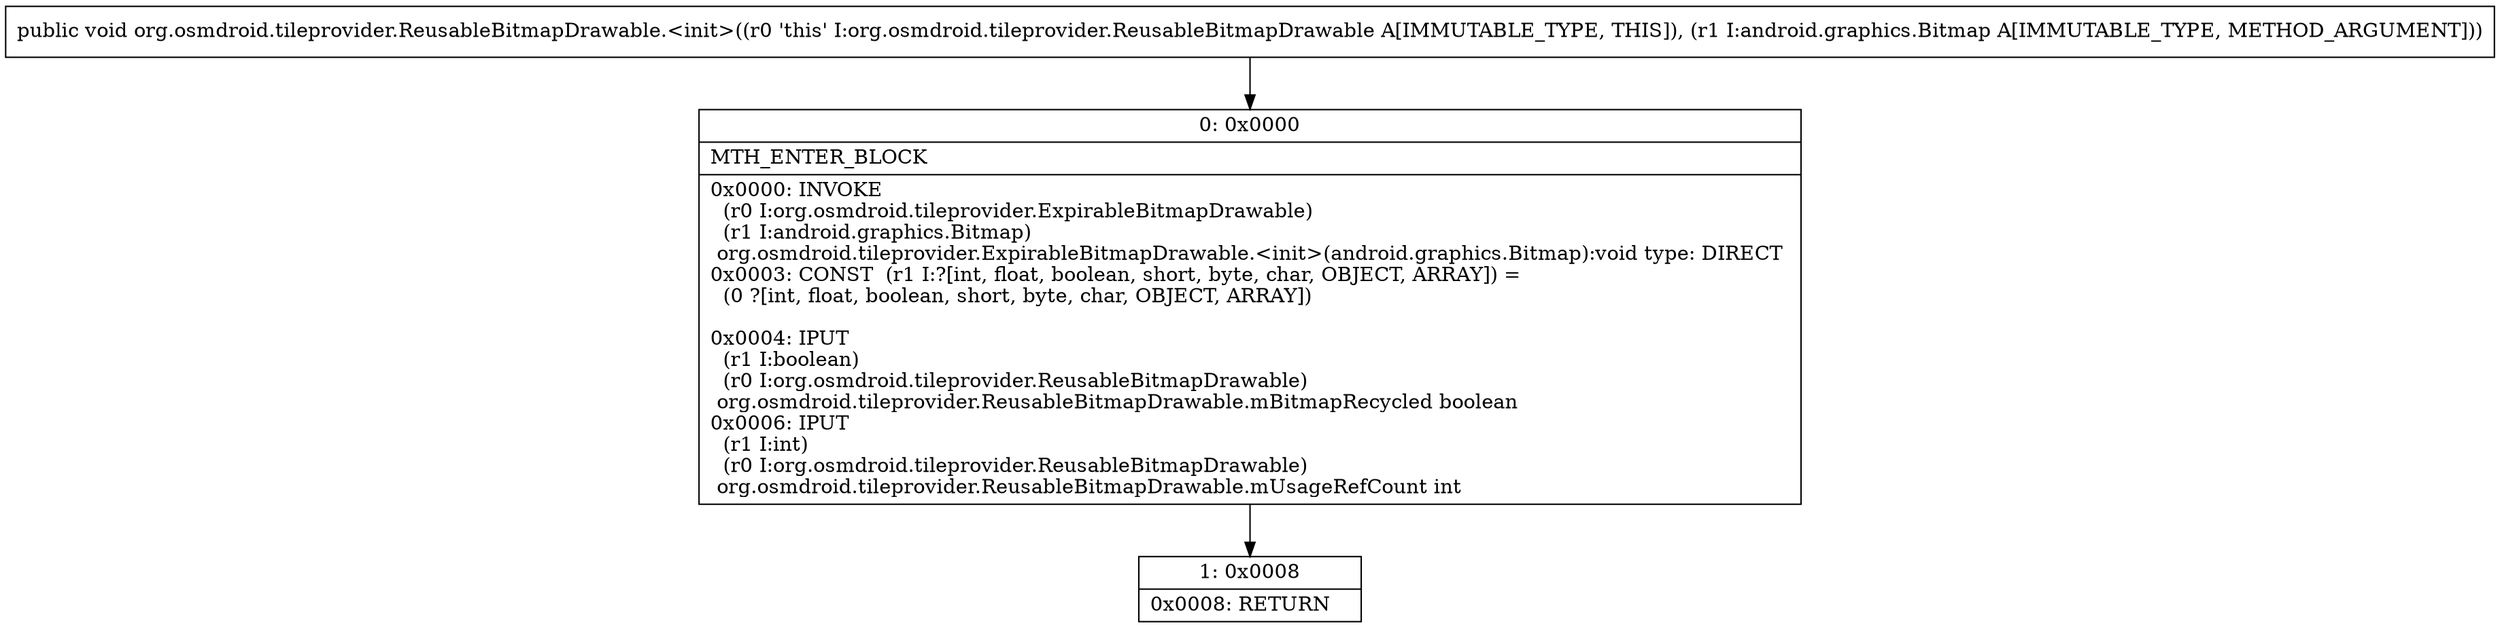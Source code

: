 digraph "CFG fororg.osmdroid.tileprovider.ReusableBitmapDrawable.\<init\>(Landroid\/graphics\/Bitmap;)V" {
Node_0 [shape=record,label="{0\:\ 0x0000|MTH_ENTER_BLOCK\l|0x0000: INVOKE  \l  (r0 I:org.osmdroid.tileprovider.ExpirableBitmapDrawable)\l  (r1 I:android.graphics.Bitmap)\l org.osmdroid.tileprovider.ExpirableBitmapDrawable.\<init\>(android.graphics.Bitmap):void type: DIRECT \l0x0003: CONST  (r1 I:?[int, float, boolean, short, byte, char, OBJECT, ARRAY]) = \l  (0 ?[int, float, boolean, short, byte, char, OBJECT, ARRAY])\l \l0x0004: IPUT  \l  (r1 I:boolean)\l  (r0 I:org.osmdroid.tileprovider.ReusableBitmapDrawable)\l org.osmdroid.tileprovider.ReusableBitmapDrawable.mBitmapRecycled boolean \l0x0006: IPUT  \l  (r1 I:int)\l  (r0 I:org.osmdroid.tileprovider.ReusableBitmapDrawable)\l org.osmdroid.tileprovider.ReusableBitmapDrawable.mUsageRefCount int \l}"];
Node_1 [shape=record,label="{1\:\ 0x0008|0x0008: RETURN   \l}"];
MethodNode[shape=record,label="{public void org.osmdroid.tileprovider.ReusableBitmapDrawable.\<init\>((r0 'this' I:org.osmdroid.tileprovider.ReusableBitmapDrawable A[IMMUTABLE_TYPE, THIS]), (r1 I:android.graphics.Bitmap A[IMMUTABLE_TYPE, METHOD_ARGUMENT])) }"];
MethodNode -> Node_0;
Node_0 -> Node_1;
}

